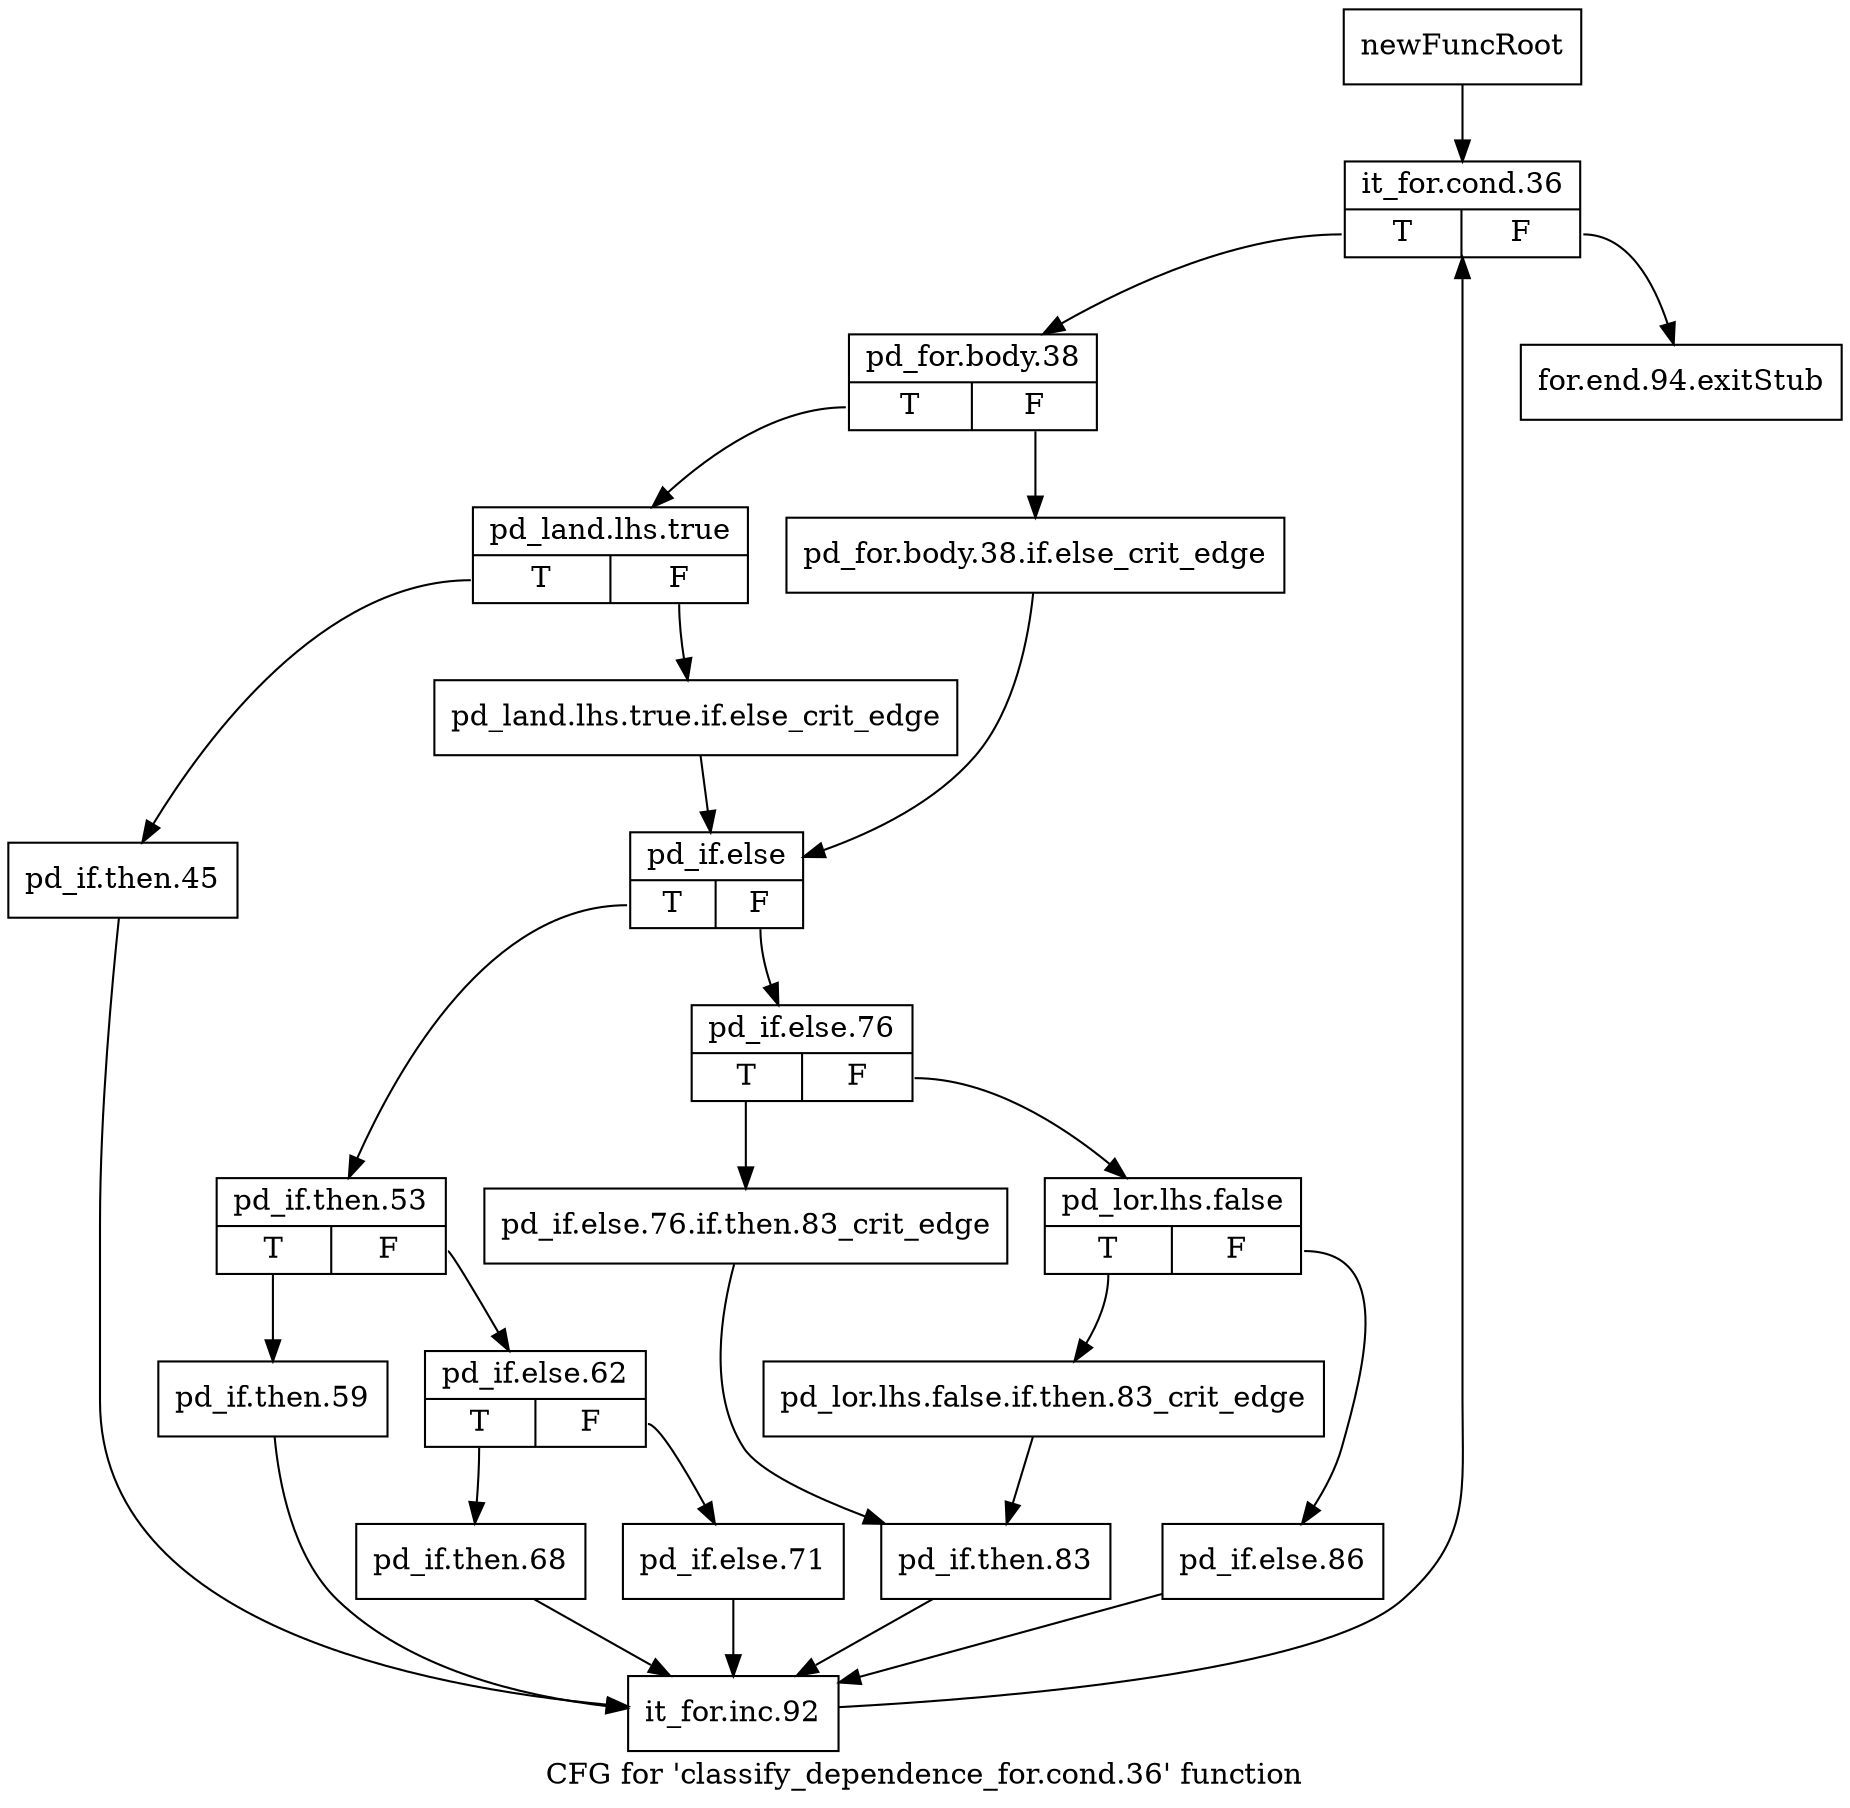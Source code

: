 digraph "CFG for 'classify_dependence_for.cond.36' function" {
	label="CFG for 'classify_dependence_for.cond.36' function";

	Node0xaa75cf0 [shape=record,label="{newFuncRoot}"];
	Node0xaa75cf0 -> Node0xaa75d90;
	Node0xaa75d40 [shape=record,label="{for.end.94.exitStub}"];
	Node0xaa75d90 [shape=record,label="{it_for.cond.36|{<s0>T|<s1>F}}"];
	Node0xaa75d90:s0 -> Node0xaa75de0;
	Node0xaa75d90:s1 -> Node0xaa75d40;
	Node0xaa75de0 [shape=record,label="{pd_for.body.38|{<s0>T|<s1>F}}"];
	Node0xaa75de0:s0 -> Node0xaa75e80;
	Node0xaa75de0:s1 -> Node0xaa75e30;
	Node0xaa75e30 [shape=record,label="{pd_for.body.38.if.else_crit_edge}"];
	Node0xaa75e30 -> Node0xaa75f20;
	Node0xaa75e80 [shape=record,label="{pd_land.lhs.true|{<s0>T|<s1>F}}"];
	Node0xaa75e80:s0 -> Node0xaa762e0;
	Node0xaa75e80:s1 -> Node0xaa75ed0;
	Node0xaa75ed0 [shape=record,label="{pd_land.lhs.true.if.else_crit_edge}"];
	Node0xaa75ed0 -> Node0xaa75f20;
	Node0xaa75f20 [shape=record,label="{pd_if.else|{<s0>T|<s1>F}}"];
	Node0xaa75f20:s0 -> Node0xaa76150;
	Node0xaa75f20:s1 -> Node0xaa75f70;
	Node0xaa75f70 [shape=record,label="{pd_if.else.76|{<s0>T|<s1>F}}"];
	Node0xaa75f70:s0 -> Node0xaa760b0;
	Node0xaa75f70:s1 -> Node0xaa75fc0;
	Node0xaa75fc0 [shape=record,label="{pd_lor.lhs.false|{<s0>T|<s1>F}}"];
	Node0xaa75fc0:s0 -> Node0xaa76060;
	Node0xaa75fc0:s1 -> Node0xaa76010;
	Node0xaa76010 [shape=record,label="{pd_if.else.86}"];
	Node0xaa76010 -> Node0xaa76330;
	Node0xaa76060 [shape=record,label="{pd_lor.lhs.false.if.then.83_crit_edge}"];
	Node0xaa76060 -> Node0xaa76100;
	Node0xaa760b0 [shape=record,label="{pd_if.else.76.if.then.83_crit_edge}"];
	Node0xaa760b0 -> Node0xaa76100;
	Node0xaa76100 [shape=record,label="{pd_if.then.83}"];
	Node0xaa76100 -> Node0xaa76330;
	Node0xaa76150 [shape=record,label="{pd_if.then.53|{<s0>T|<s1>F}}"];
	Node0xaa76150:s0 -> Node0xaa76290;
	Node0xaa76150:s1 -> Node0xaa761a0;
	Node0xaa761a0 [shape=record,label="{pd_if.else.62|{<s0>T|<s1>F}}"];
	Node0xaa761a0:s0 -> Node0xaa76240;
	Node0xaa761a0:s1 -> Node0xaa761f0;
	Node0xaa761f0 [shape=record,label="{pd_if.else.71}"];
	Node0xaa761f0 -> Node0xaa76330;
	Node0xaa76240 [shape=record,label="{pd_if.then.68}"];
	Node0xaa76240 -> Node0xaa76330;
	Node0xaa76290 [shape=record,label="{pd_if.then.59}"];
	Node0xaa76290 -> Node0xaa76330;
	Node0xaa762e0 [shape=record,label="{pd_if.then.45}"];
	Node0xaa762e0 -> Node0xaa76330;
	Node0xaa76330 [shape=record,label="{it_for.inc.92}"];
	Node0xaa76330 -> Node0xaa75d90;
}
